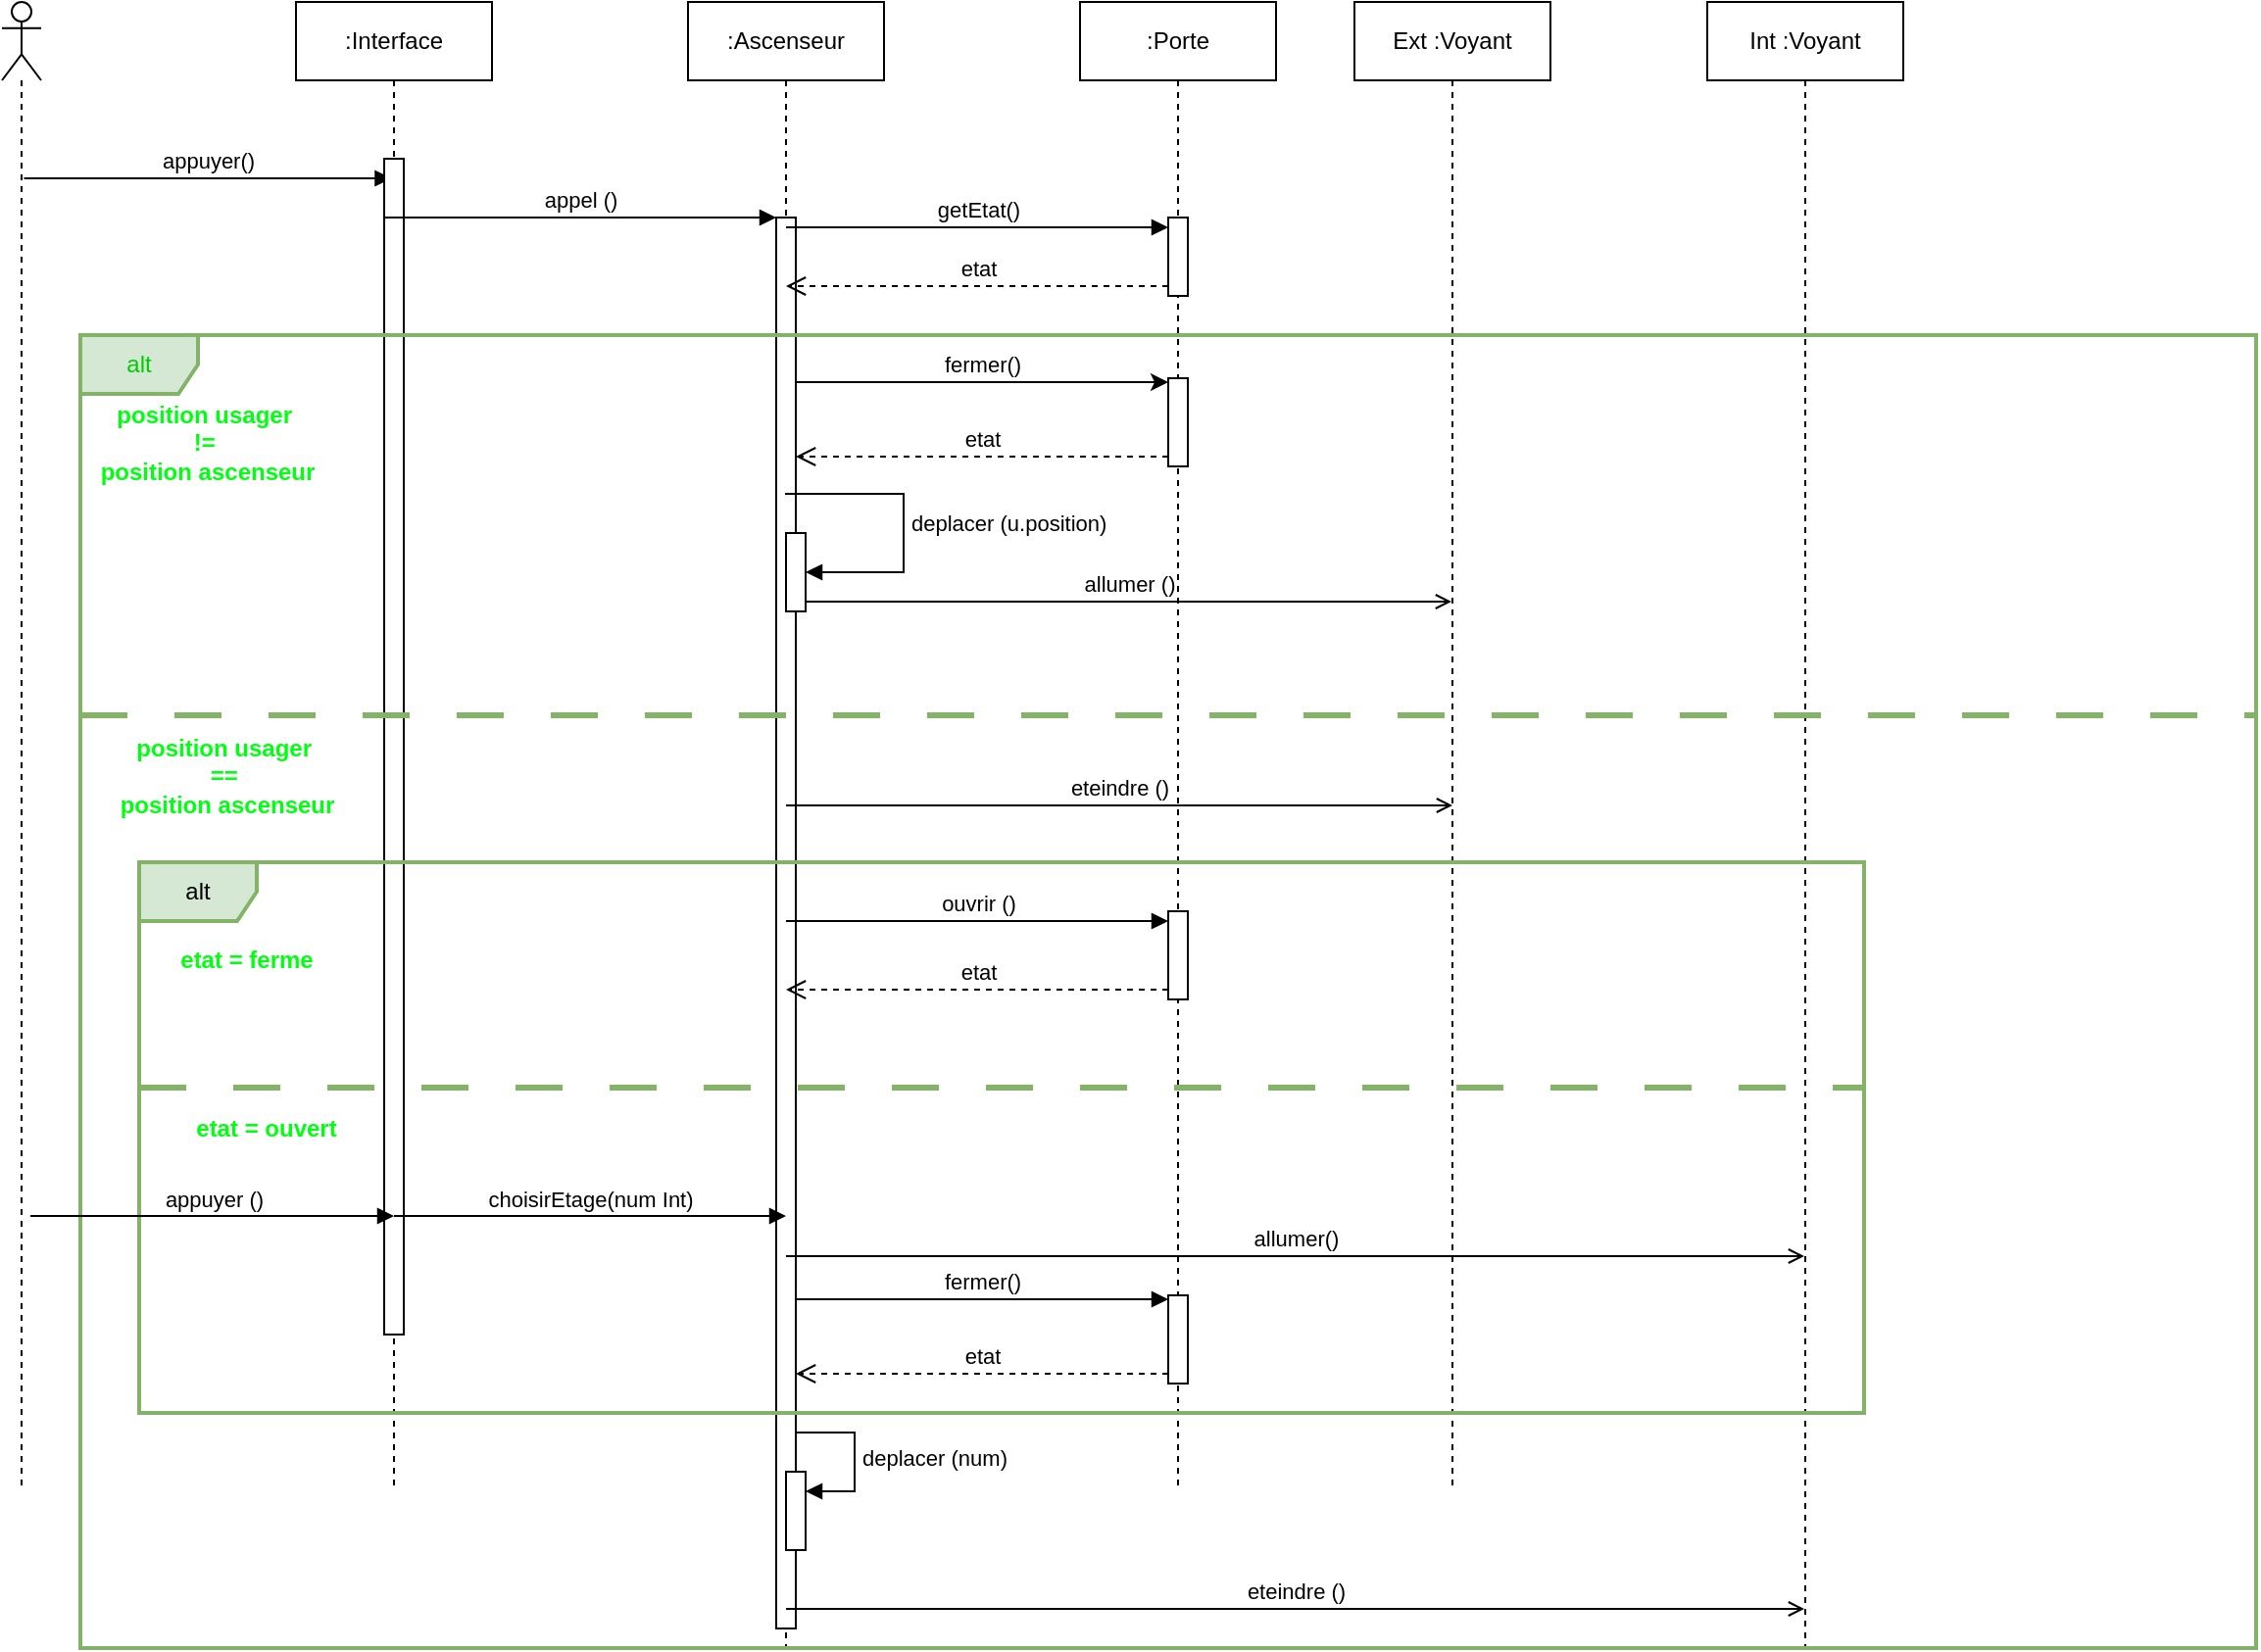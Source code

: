 <mxfile version="27.0.6">
  <diagram name="Page-1" id="nhgfDGjZn4k5ujaXSX41">
    <mxGraphModel dx="2066" dy="1103" grid="1" gridSize="10" guides="1" tooltips="1" connect="1" arrows="1" fold="1" page="1" pageScale="1" pageWidth="827" pageHeight="1169" math="0" shadow="0">
      <root>
        <mxCell id="0" />
        <mxCell id="1" parent="0" />
        <mxCell id="_dV2QlBxQCaBKAYI-uUs-3" value=":Ascenseur" style="shape=umlLifeline;perimeter=lifelinePerimeter;whiteSpace=wrap;html=1;container=1;dropTarget=0;collapsible=0;recursiveResize=0;outlineConnect=0;portConstraint=eastwest;newEdgeStyle={&quot;curved&quot;:0,&quot;rounded&quot;:0};" parent="1" vertex="1">
          <mxGeometry x="400" y="240" width="100" height="840" as="geometry" />
        </mxCell>
        <mxCell id="UZh8FZgYCiXIhm_ALHcj-6" value="" style="html=1;points=[[0,0,0,0,5],[0,1,0,0,-5],[1,0,0,0,5],[1,1,0,0,-5]];perimeter=orthogonalPerimeter;outlineConnect=0;targetShapes=umlLifeline;portConstraint=eastwest;newEdgeStyle={&quot;curved&quot;:0,&quot;rounded&quot;:0};" vertex="1" parent="_dV2QlBxQCaBKAYI-uUs-3">
          <mxGeometry x="45" y="110" width="10" height="720" as="geometry" />
        </mxCell>
        <mxCell id="_dV2QlBxQCaBKAYI-uUs-4" value=":Porte" style="shape=umlLifeline;perimeter=lifelinePerimeter;whiteSpace=wrap;html=1;container=1;dropTarget=0;collapsible=0;recursiveResize=0;outlineConnect=0;portConstraint=eastwest;newEdgeStyle={&quot;curved&quot;:0,&quot;rounded&quot;:0};" parent="1" vertex="1">
          <mxGeometry x="600" y="240" width="100" height="760" as="geometry" />
        </mxCell>
        <mxCell id="Eo-kNS2BMtZANsn61nqg-4" value="" style="html=1;points=[[0,0,0,0,5],[0,1,0,0,-5],[1,0,0,0,5],[1,1,0,0,-5]];perimeter=orthogonalPerimeter;outlineConnect=0;targetShapes=umlLifeline;portConstraint=eastwest;newEdgeStyle={&quot;curved&quot;:0,&quot;rounded&quot;:0};" parent="_dV2QlBxQCaBKAYI-uUs-4" vertex="1">
          <mxGeometry x="45" y="110" width="10" height="40" as="geometry" />
        </mxCell>
        <mxCell id="UZh8FZgYCiXIhm_ALHcj-15" value="fermer()" style="html=1;verticalAlign=bottom;endArrow=classic;curved=0;rounded=0;endFill=1;" edge="1" parent="_dV2QlBxQCaBKAYI-uUs-4" target="UZh8FZgYCiXIhm_ALHcj-16">
          <mxGeometry width="80" relative="1" as="geometry">
            <mxPoint x="-145" y="194" as="sourcePoint" />
            <mxPoint x="49.5" y="194" as="targetPoint" />
          </mxGeometry>
        </mxCell>
        <mxCell id="UZh8FZgYCiXIhm_ALHcj-16" value="" style="html=1;points=[[0,0,0,0,5],[0,1,0,0,-5],[1,0,0,0,5],[1,1,0,0,-5]];perimeter=orthogonalPerimeter;outlineConnect=0;targetShapes=umlLifeline;portConstraint=eastwest;newEdgeStyle={&quot;curved&quot;:0,&quot;rounded&quot;:0};" vertex="1" parent="_dV2QlBxQCaBKAYI-uUs-4">
          <mxGeometry x="45" y="192" width="10" height="45" as="geometry" />
        </mxCell>
        <mxCell id="UZh8FZgYCiXIhm_ALHcj-17" value="etat" style="html=1;verticalAlign=bottom;endArrow=open;dashed=1;endSize=8;curved=0;rounded=0;" edge="1" parent="_dV2QlBxQCaBKAYI-uUs-4" source="UZh8FZgYCiXIhm_ALHcj-16">
          <mxGeometry relative="1" as="geometry">
            <mxPoint x="-145" y="232" as="targetPoint" />
            <mxPoint x="45" y="232" as="sourcePoint" />
            <Array as="points">
              <mxPoint x="-10" y="232" />
            </Array>
          </mxGeometry>
        </mxCell>
        <mxCell id="_dV2QlBxQCaBKAYI-uUs-5" value="Ext :Voyant" style="shape=umlLifeline;perimeter=lifelinePerimeter;whiteSpace=wrap;html=1;container=1;dropTarget=0;collapsible=0;recursiveResize=0;outlineConnect=0;portConstraint=eastwest;newEdgeStyle={&quot;curved&quot;:0,&quot;rounded&quot;:0};" parent="1" vertex="1">
          <mxGeometry x="740" y="240" width="100" height="760" as="geometry" />
        </mxCell>
        <mxCell id="Eo-kNS2BMtZANsn61nqg-1" value="Int :Voyant" style="shape=umlLifeline;perimeter=lifelinePerimeter;whiteSpace=wrap;html=1;container=1;dropTarget=0;collapsible=0;recursiveResize=0;outlineConnect=0;portConstraint=eastwest;newEdgeStyle={&quot;curved&quot;:0,&quot;rounded&quot;:0};" parent="1" vertex="1">
          <mxGeometry x="920" y="240" width="100" height="840" as="geometry" />
        </mxCell>
        <mxCell id="Eo-kNS2BMtZANsn61nqg-2" value="" style="shape=umlLifeline;perimeter=lifelinePerimeter;whiteSpace=wrap;html=1;container=1;dropTarget=0;collapsible=0;recursiveResize=0;outlineConnect=0;portConstraint=eastwest;newEdgeStyle={&quot;curved&quot;:0,&quot;rounded&quot;:0};participant=umlActor;" parent="1" vertex="1">
          <mxGeometry x="50" y="240" width="20" height="760" as="geometry" />
        </mxCell>
        <mxCell id="Eo-kNS2BMtZANsn61nqg-3" value="appuyer()" style="html=1;verticalAlign=bottom;endArrow=block;curved=0;rounded=0;entryX=0.47;entryY=0.206;entryDx=0;entryDy=0;entryPerimeter=0;" parent="1" edge="1">
          <mxGeometry width="80" relative="1" as="geometry">
            <mxPoint x="61.25" y="330.0" as="sourcePoint" />
            <mxPoint x="248.75" y="330.0" as="targetPoint" />
          </mxGeometry>
        </mxCell>
        <mxCell id="Eo-kNS2BMtZANsn61nqg-5" value="getEtat()" style="html=1;verticalAlign=bottom;endArrow=block;curved=0;rounded=0;entryX=0;entryY=0;entryDx=0;entryDy=5;" parent="1" source="_dV2QlBxQCaBKAYI-uUs-3" target="Eo-kNS2BMtZANsn61nqg-4" edge="1">
          <mxGeometry relative="1" as="geometry">
            <mxPoint x="330" y="355" as="sourcePoint" />
          </mxGeometry>
        </mxCell>
        <mxCell id="Eo-kNS2BMtZANsn61nqg-6" value="etat" style="html=1;verticalAlign=bottom;endArrow=open;dashed=1;endSize=8;curved=0;rounded=0;exitX=0;exitY=1;exitDx=0;exitDy=-5;" parent="1" source="Eo-kNS2BMtZANsn61nqg-4" target="_dV2QlBxQCaBKAYI-uUs-3" edge="1">
          <mxGeometry relative="1" as="geometry">
            <mxPoint x="370.5" y="425" as="targetPoint" />
          </mxGeometry>
        </mxCell>
        <mxCell id="Eo-kNS2BMtZANsn61nqg-11" value=":Interface" style="shape=umlLifeline;perimeter=lifelinePerimeter;whiteSpace=wrap;html=1;container=1;dropTarget=0;collapsible=0;recursiveResize=0;outlineConnect=0;portConstraint=eastwest;newEdgeStyle={&quot;curved&quot;:0,&quot;rounded&quot;:0};" parent="1" vertex="1">
          <mxGeometry x="200" y="240" width="100" height="760" as="geometry" />
        </mxCell>
        <mxCell id="Eo-kNS2BMtZANsn61nqg-7" value="" style="html=1;points=[[0,0,0,0,5],[0,1,0,0,-5],[1,0,0,0,5],[1,1,0,0,-5]];perimeter=orthogonalPerimeter;outlineConnect=0;targetShapes=umlLifeline;portConstraint=eastwest;newEdgeStyle={&quot;curved&quot;:0,&quot;rounded&quot;:0};" parent="Eo-kNS2BMtZANsn61nqg-11" vertex="1">
          <mxGeometry x="45" y="80" width="10" height="600" as="geometry" />
        </mxCell>
        <mxCell id="Eo-kNS2BMtZANsn61nqg-12" value="&lt;font style=&quot;color: rgb(0, 204, 0);&quot;&gt;alt&lt;/font&gt;" style="shape=umlFrame;whiteSpace=wrap;html=1;pointerEvents=0;fillColor=#d5e8d4;strokeColor=#82b366;strokeWidth=2;" parent="1" vertex="1">
          <mxGeometry x="90" y="410" width="1110" height="670" as="geometry" />
        </mxCell>
        <mxCell id="Eo-kNS2BMtZANsn61nqg-18" value="&lt;font style=&quot;color: light-dark(rgb(0, 255, 17), rgb(237, 237, 237));&quot;&gt;&lt;b&gt;position usager&amp;nbsp;&lt;/b&gt;&lt;/font&gt;&lt;div&gt;&lt;font style=&quot;color: light-dark(rgb(0, 255, 17), rgb(237, 237, 237));&quot;&gt;&lt;b&gt;!=&amp;nbsp;&lt;/b&gt;&lt;/font&gt;&lt;/div&gt;&lt;div&gt;&lt;font style=&quot;color: light-dark(rgb(0, 255, 17), rgb(237, 237, 237));&quot;&gt;&lt;b&gt;position ascenseur&lt;/b&gt;&lt;/font&gt;&lt;/div&gt;" style="text;html=1;align=center;verticalAlign=middle;whiteSpace=wrap;rounded=0;" parent="1" vertex="1">
          <mxGeometry x="90" y="450" width="130" height="30" as="geometry" />
        </mxCell>
        <mxCell id="Eo-kNS2BMtZANsn61nqg-19" value="alt" style="shape=umlFrame;whiteSpace=wrap;html=1;pointerEvents=0;fillColor=#d5e8d4;strokeColor=#82b366;strokeWidth=2;" parent="1" vertex="1">
          <mxGeometry x="120" y="679" width="880" height="281" as="geometry" />
        </mxCell>
        <mxCell id="Eo-kNS2BMtZANsn61nqg-20" value="&lt;font color=&quot;#00ff11&quot;&gt;&lt;b&gt;etat = ferme&lt;/b&gt;&lt;/font&gt;" style="text;html=1;align=center;verticalAlign=middle;whiteSpace=wrap;rounded=0;" parent="1" vertex="1">
          <mxGeometry x="110" y="714" width="130" height="30" as="geometry" />
        </mxCell>
        <mxCell id="Eo-kNS2BMtZANsn61nqg-23" value="" style="html=1;points=[[0,0,0,0,5],[0,1,0,0,-5],[1,0,0,0,5],[1,1,0,0,-5]];perimeter=orthogonalPerimeter;outlineConnect=0;targetShapes=umlLifeline;portConstraint=eastwest;newEdgeStyle={&quot;curved&quot;:0,&quot;rounded&quot;:0};" parent="1" vertex="1">
          <mxGeometry x="645" y="704" width="10" height="45" as="geometry" />
        </mxCell>
        <mxCell id="Eo-kNS2BMtZANsn61nqg-24" value="ouvrir ()" style="html=1;verticalAlign=bottom;endArrow=block;curved=0;rounded=0;entryX=0;entryY=0;entryDx=0;entryDy=5;" parent="1" source="_dV2QlBxQCaBKAYI-uUs-3" target="Eo-kNS2BMtZANsn61nqg-23" edge="1">
          <mxGeometry relative="1" as="geometry">
            <mxPoint x="449.5" y="709" as="sourcePoint" />
          </mxGeometry>
        </mxCell>
        <mxCell id="Eo-kNS2BMtZANsn61nqg-25" value="etat" style="html=1;verticalAlign=bottom;endArrow=open;dashed=1;endSize=8;curved=0;rounded=0;exitX=0;exitY=1;exitDx=0;exitDy=-5;" parent="1" source="Eo-kNS2BMtZANsn61nqg-23" target="_dV2QlBxQCaBKAYI-uUs-3" edge="1">
          <mxGeometry relative="1" as="geometry">
            <mxPoint x="449.5" y="744" as="targetPoint" />
          </mxGeometry>
        </mxCell>
        <mxCell id="Eo-kNS2BMtZANsn61nqg-28" value="choisirEtage(num Int)" style="html=1;verticalAlign=bottom;endArrow=block;curved=0;rounded=0;" parent="1" edge="1">
          <mxGeometry width="80" relative="1" as="geometry">
            <mxPoint x="250" y="859.5" as="sourcePoint" />
            <mxPoint x="450" y="859.5" as="targetPoint" />
          </mxGeometry>
        </mxCell>
        <mxCell id="Eo-kNS2BMtZANsn61nqg-31" value="fermer()" style="html=1;verticalAlign=bottom;endArrow=block;curved=0;rounded=0;endFill=1;" parent="1" target="UZh8FZgYCiXIhm_ALHcj-9" edge="1">
          <mxGeometry width="80" relative="1" as="geometry">
            <mxPoint x="455" y="902" as="sourcePoint" />
            <mxPoint x="649.5" y="902" as="targetPoint" />
          </mxGeometry>
        </mxCell>
        <mxCell id="Eo-kNS2BMtZANsn61nqg-32" value="allumer()" style="html=1;verticalAlign=bottom;endArrow=open;curved=0;rounded=0;endFill=0;" parent="1" edge="1" target="Eo-kNS2BMtZANsn61nqg-1">
          <mxGeometry width="80" relative="1" as="geometry">
            <mxPoint x="450" y="880" as="sourcePoint" />
            <mxPoint x="964.5" y="880" as="targetPoint" />
          </mxGeometry>
        </mxCell>
        <mxCell id="Eo-kNS2BMtZANsn61nqg-33" value="" style="line;strokeWidth=3;fillColor=#d5e8d4;align=left;verticalAlign=middle;spacingTop=-1;spacingLeft=3;spacingRight=3;rotatable=0;labelPosition=right;points=[];portConstraint=eastwest;strokeColor=#82b366;dashed=1;dashPattern=8 8;" parent="1" vertex="1">
          <mxGeometry x="120" y="790" width="880" height="8" as="geometry" />
        </mxCell>
        <mxCell id="Eo-kNS2BMtZANsn61nqg-34" value="&lt;font color=&quot;#00ff11&quot;&gt;&lt;b&gt;etat = ouvert&lt;/b&gt;&lt;/font&gt;" style="text;html=1;align=center;verticalAlign=middle;whiteSpace=wrap;rounded=0;" parent="1" vertex="1">
          <mxGeometry x="120" y="800" width="130" height="30" as="geometry" />
        </mxCell>
        <mxCell id="UZh8FZgYCiXIhm_ALHcj-2" value="" style="line;strokeWidth=3;fillColor=#d5e8d4;align=left;verticalAlign=middle;spacingTop=-1;spacingLeft=3;spacingRight=3;rotatable=0;labelPosition=right;points=[];portConstraint=eastwest;strokeColor=#82b366;dashed=1;dashPattern=8 8;" vertex="1" parent="1">
          <mxGeometry x="90" y="600" width="1110" height="8" as="geometry" />
        </mxCell>
        <mxCell id="UZh8FZgYCiXIhm_ALHcj-3" value="&lt;font style=&quot;color: light-dark(rgb(0, 255, 17), rgb(237, 237, 237));&quot;&gt;&lt;b&gt;position usager&amp;nbsp;&lt;/b&gt;&lt;/font&gt;&lt;div&gt;&lt;font style=&quot;color: light-dark(rgb(0, 255, 17), rgb(237, 237, 237));&quot;&gt;&lt;b&gt;==&amp;nbsp;&lt;/b&gt;&lt;/font&gt;&lt;/div&gt;&lt;div&gt;&lt;font style=&quot;color: light-dark(rgb(0, 255, 17), rgb(237, 237, 237));&quot;&gt;&lt;b&gt;position ascenseur&lt;/b&gt;&lt;/font&gt;&lt;/div&gt;" style="text;html=1;align=center;verticalAlign=middle;whiteSpace=wrap;rounded=0;" vertex="1" parent="1">
          <mxGeometry x="100" y="620" width="130" height="30" as="geometry" />
        </mxCell>
        <mxCell id="UZh8FZgYCiXIhm_ALHcj-4" value="allumer ()" style="html=1;verticalAlign=bottom;endArrow=open;curved=0;rounded=0;exitX=1;exitY=1;exitDx=0;exitDy=-5;exitPerimeter=0;endFill=0;" edge="1" parent="1" source="UZh8FZgYCiXIhm_ALHcj-7">
          <mxGeometry width="80" relative="1" as="geometry">
            <mxPoint x="490" y="581" as="sourcePoint" />
            <mxPoint x="789.5" y="546" as="targetPoint" />
          </mxGeometry>
        </mxCell>
        <mxCell id="UZh8FZgYCiXIhm_ALHcj-5" value="appel ()" style="html=1;verticalAlign=bottom;endArrow=block;curved=0;rounded=0;" edge="1" parent="1">
          <mxGeometry width="80" relative="1" as="geometry">
            <mxPoint x="245" y="350" as="sourcePoint" />
            <mxPoint x="445" y="350" as="targetPoint" />
          </mxGeometry>
        </mxCell>
        <mxCell id="UZh8FZgYCiXIhm_ALHcj-7" value="" style="html=1;points=[[0,0,0,0,5],[0,1,0,0,-5],[1,0,0,0,5],[1,1,0,0,-5]];perimeter=orthogonalPerimeter;outlineConnect=0;targetShapes=umlLifeline;portConstraint=eastwest;newEdgeStyle={&quot;curved&quot;:0,&quot;rounded&quot;:0};" vertex="1" parent="1">
          <mxGeometry x="450" y="511" width="10" height="40" as="geometry" />
        </mxCell>
        <mxCell id="UZh8FZgYCiXIhm_ALHcj-8" value="deplacer (u.position)" style="html=1;align=left;spacingLeft=2;endArrow=block;rounded=0;edgeStyle=orthogonalEdgeStyle;curved=0;rounded=0;" edge="1" target="UZh8FZgYCiXIhm_ALHcj-7" parent="1">
          <mxGeometry x="-0.003" relative="1" as="geometry">
            <mxPoint x="449.5" y="491" as="sourcePoint" />
            <Array as="points">
              <mxPoint x="510" y="491" />
              <mxPoint x="510" y="531" />
            </Array>
            <mxPoint as="offset" />
          </mxGeometry>
        </mxCell>
        <mxCell id="UZh8FZgYCiXIhm_ALHcj-9" value="" style="html=1;points=[[0,0,0,0,5],[0,1,0,0,-5],[1,0,0,0,5],[1,1,0,0,-5]];perimeter=orthogonalPerimeter;outlineConnect=0;targetShapes=umlLifeline;portConstraint=eastwest;newEdgeStyle={&quot;curved&quot;:0,&quot;rounded&quot;:0};" vertex="1" parent="1">
          <mxGeometry x="645" y="900" width="10" height="45" as="geometry" />
        </mxCell>
        <mxCell id="UZh8FZgYCiXIhm_ALHcj-10" value="etat" style="html=1;verticalAlign=bottom;endArrow=open;dashed=1;endSize=8;curved=0;rounded=0;" edge="1" parent="1" source="UZh8FZgYCiXIhm_ALHcj-9" target="UZh8FZgYCiXIhm_ALHcj-6">
          <mxGeometry relative="1" as="geometry">
            <mxPoint x="445" y="940" as="targetPoint" />
            <mxPoint x="645" y="940" as="sourcePoint" />
            <Array as="points">
              <mxPoint x="590" y="940" />
            </Array>
          </mxGeometry>
        </mxCell>
        <mxCell id="UZh8FZgYCiXIhm_ALHcj-11" value="" style="html=1;points=[[0,0,0,0,5],[0,1,0,0,-5],[1,0,0,0,5],[1,1,0,0,-5]];perimeter=orthogonalPerimeter;outlineConnect=0;targetShapes=umlLifeline;portConstraint=eastwest;newEdgeStyle={&quot;curved&quot;:0,&quot;rounded&quot;:0};" vertex="1" parent="1">
          <mxGeometry x="450" y="990" width="10" height="40" as="geometry" />
        </mxCell>
        <mxCell id="UZh8FZgYCiXIhm_ALHcj-12" value="deplacer (num)" style="html=1;align=left;spacingLeft=2;endArrow=block;rounded=0;edgeStyle=orthogonalEdgeStyle;curved=0;rounded=0;" edge="1" target="UZh8FZgYCiXIhm_ALHcj-11" parent="1">
          <mxGeometry relative="1" as="geometry">
            <mxPoint x="455" y="970" as="sourcePoint" />
            <Array as="points">
              <mxPoint x="485" y="1000" />
            </Array>
          </mxGeometry>
        </mxCell>
        <mxCell id="UZh8FZgYCiXIhm_ALHcj-13" value="eteindre ()" style="html=1;verticalAlign=bottom;endArrow=open;curved=0;rounded=0;endFill=0;" edge="1" parent="1" target="Eo-kNS2BMtZANsn61nqg-1">
          <mxGeometry width="80" relative="1" as="geometry">
            <mxPoint x="450" y="1060" as="sourcePoint" />
            <mxPoint x="779.5" y="1060" as="targetPoint" />
          </mxGeometry>
        </mxCell>
        <mxCell id="UZh8FZgYCiXIhm_ALHcj-14" value="appuyer ()" style="html=1;verticalAlign=bottom;endArrow=block;curved=0;rounded=0;" edge="1" parent="1">
          <mxGeometry x="0.003" width="80" relative="1" as="geometry">
            <mxPoint x="64.5" y="859.5" as="sourcePoint" />
            <mxPoint x="250" y="859.5" as="targetPoint" />
            <mxPoint as="offset" />
          </mxGeometry>
        </mxCell>
        <mxCell id="UZh8FZgYCiXIhm_ALHcj-18" value="eteindre ()" style="html=1;verticalAlign=bottom;endArrow=open;curved=0;rounded=0;endFill=0;" edge="1" parent="1">
          <mxGeometry width="80" relative="1" as="geometry">
            <mxPoint x="450" y="650" as="sourcePoint" />
            <mxPoint x="790" y="650" as="targetPoint" />
          </mxGeometry>
        </mxCell>
      </root>
    </mxGraphModel>
  </diagram>
</mxfile>
